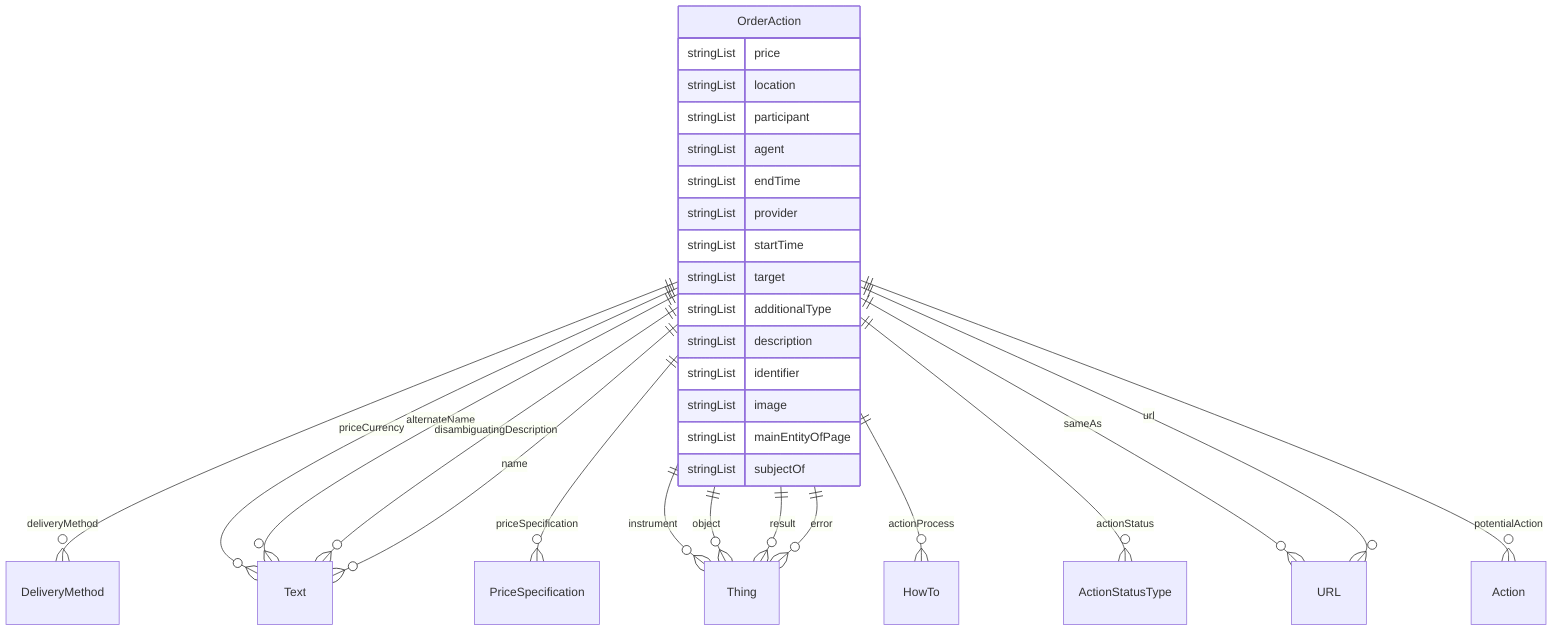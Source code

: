 erDiagram
OrderAction {
    stringList price  
    stringList location  
    stringList participant  
    stringList agent  
    stringList endTime  
    stringList provider  
    stringList startTime  
    stringList target  
    stringList additionalType  
    stringList description  
    stringList identifier  
    stringList image  
    stringList mainEntityOfPage  
    stringList subjectOf  
}

OrderAction ||--}o DeliveryMethod : "deliveryMethod"
OrderAction ||--}o Text : "priceCurrency"
OrderAction ||--}o PriceSpecification : "priceSpecification"
OrderAction ||--}o Thing : "instrument"
OrderAction ||--}o Thing : "object"
OrderAction ||--}o Thing : "result"
OrderAction ||--}o HowTo : "actionProcess"
OrderAction ||--}o ActionStatusType : "actionStatus"
OrderAction ||--}o Thing : "error"
OrderAction ||--}o Text : "alternateName"
OrderAction ||--}o Text : "disambiguatingDescription"
OrderAction ||--}o Text : "name"
OrderAction ||--}o URL : "sameAs"
OrderAction ||--}o Action : "potentialAction"
OrderAction ||--}o URL : "url"